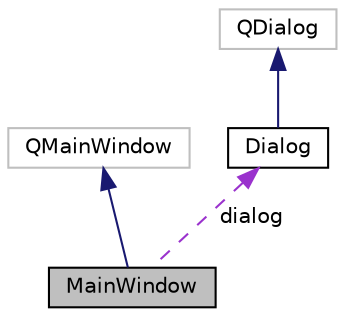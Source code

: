 digraph "MainWindow"
{
  edge [fontname="Helvetica",fontsize="10",labelfontname="Helvetica",labelfontsize="10"];
  node [fontname="Helvetica",fontsize="10",shape=record];
  Node2 [label="MainWindow",height=0.2,width=0.4,color="black", fillcolor="grey75", style="filled", fontcolor="black"];
  Node3 -> Node2 [dir="back",color="midnightblue",fontsize="10",style="solid",fontname="Helvetica"];
  Node3 [label="QMainWindow",height=0.2,width=0.4,color="grey75", fillcolor="white", style="filled"];
  Node4 -> Node2 [dir="back",color="darkorchid3",fontsize="10",style="dashed",label=" dialog" ,fontname="Helvetica"];
  Node4 [label="Dialog",height=0.2,width=0.4,color="black", fillcolor="white", style="filled",URL="$classDialog.html",tooltip="The Dialog class klasa zawierająca metody przesyłania danych z mikrokontrolera do aplikacji..."];
  Node5 -> Node4 [dir="back",color="midnightblue",fontsize="10",style="solid",fontname="Helvetica"];
  Node5 [label="QDialog",height=0.2,width=0.4,color="grey75", fillcolor="white", style="filled"];
}
